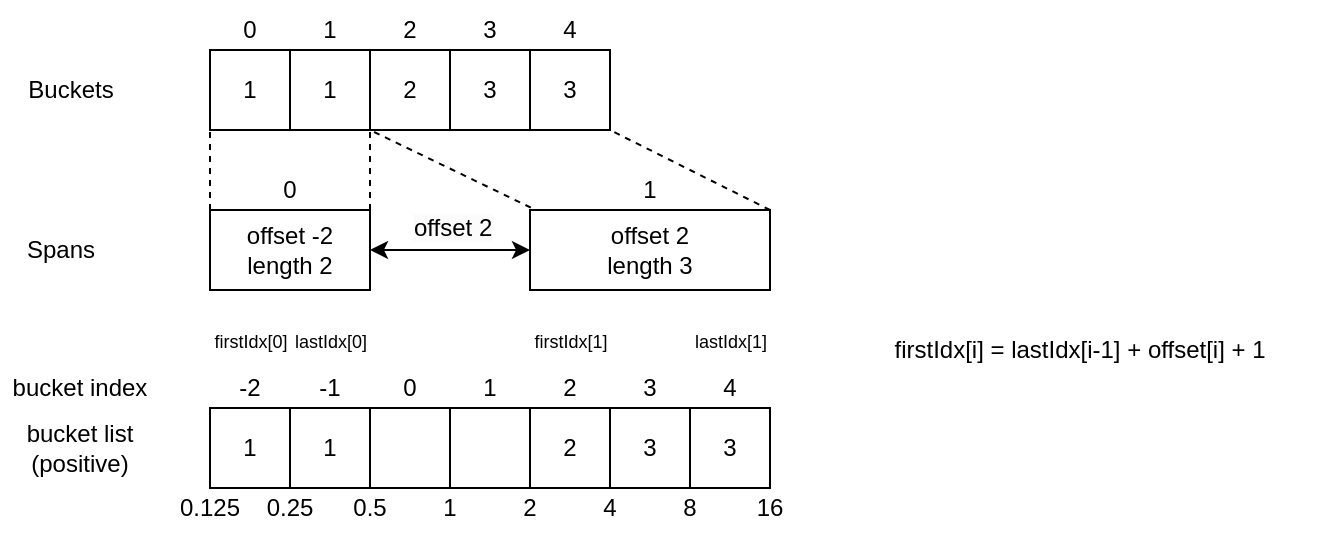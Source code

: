 <mxfile version="21.6.6" type="github">
  <diagram name="Page-1" id="rN8Mh5toaN8fy2-m7Dmg">
    <mxGraphModel dx="965" dy="560" grid="1" gridSize="10" guides="1" tooltips="1" connect="1" arrows="1" fold="1" page="1" pageScale="1" pageWidth="850" pageHeight="1100" math="0" shadow="0">
      <root>
        <mxCell id="0" />
        <mxCell id="1" parent="0" />
        <mxCell id="HB4dkxSX_027Ej9GxJxf-1" value="1" style="rounded=0;whiteSpace=wrap;html=1;" vertex="1" parent="1">
          <mxGeometry x="120" y="219" width="40" height="40" as="geometry" />
        </mxCell>
        <mxCell id="HB4dkxSX_027Ej9GxJxf-10" value="bucket list&lt;br&gt;(positive)" style="text;html=1;strokeColor=none;fillColor=none;align=center;verticalAlign=middle;whiteSpace=wrap;rounded=0;" vertex="1" parent="1">
          <mxGeometry x="20" y="224" width="70" height="30" as="geometry" />
        </mxCell>
        <mxCell id="HB4dkxSX_027Ej9GxJxf-13" value="0.125" style="text;html=1;strokeColor=none;fillColor=none;align=center;verticalAlign=middle;whiteSpace=wrap;rounded=0;" vertex="1" parent="1">
          <mxGeometry x="90" y="254" width="60" height="30" as="geometry" />
        </mxCell>
        <mxCell id="HB4dkxSX_027Ej9GxJxf-14" value="0.25" style="text;html=1;strokeColor=none;fillColor=none;align=center;verticalAlign=middle;whiteSpace=wrap;rounded=0;" vertex="1" parent="1">
          <mxGeometry x="130" y="254" width="60" height="30" as="geometry" />
        </mxCell>
        <mxCell id="HB4dkxSX_027Ej9GxJxf-15" value="1" style="rounded=0;whiteSpace=wrap;html=1;" vertex="1" parent="1">
          <mxGeometry x="160" y="219" width="40" height="40" as="geometry" />
        </mxCell>
        <mxCell id="HB4dkxSX_027Ej9GxJxf-16" value="0.5" style="text;html=1;strokeColor=none;fillColor=none;align=center;verticalAlign=middle;whiteSpace=wrap;rounded=0;" vertex="1" parent="1">
          <mxGeometry x="170" y="254" width="60" height="30" as="geometry" />
        </mxCell>
        <mxCell id="HB4dkxSX_027Ej9GxJxf-17" value="" style="rounded=0;whiteSpace=wrap;html=1;" vertex="1" parent="1">
          <mxGeometry x="200" y="219" width="40" height="40" as="geometry" />
        </mxCell>
        <mxCell id="HB4dkxSX_027Ej9GxJxf-18" value="1" style="text;html=1;strokeColor=none;fillColor=none;align=center;verticalAlign=middle;whiteSpace=wrap;rounded=0;" vertex="1" parent="1">
          <mxGeometry x="210" y="254" width="60" height="30" as="geometry" />
        </mxCell>
        <mxCell id="HB4dkxSX_027Ej9GxJxf-19" value="" style="rounded=0;whiteSpace=wrap;html=1;" vertex="1" parent="1">
          <mxGeometry x="240" y="219" width="40" height="40" as="geometry" />
        </mxCell>
        <mxCell id="HB4dkxSX_027Ej9GxJxf-20" value="2" style="text;html=1;strokeColor=none;fillColor=none;align=center;verticalAlign=middle;whiteSpace=wrap;rounded=0;" vertex="1" parent="1">
          <mxGeometry x="250" y="254" width="60" height="30" as="geometry" />
        </mxCell>
        <mxCell id="HB4dkxSX_027Ej9GxJxf-21" value="bucket index" style="text;html=1;strokeColor=none;fillColor=none;align=center;verticalAlign=middle;whiteSpace=wrap;rounded=0;" vertex="1" parent="1">
          <mxGeometry x="20" y="194" width="70" height="30" as="geometry" />
        </mxCell>
        <mxCell id="HB4dkxSX_027Ej9GxJxf-22" value="-2" style="text;html=1;strokeColor=none;fillColor=none;align=center;verticalAlign=middle;whiteSpace=wrap;rounded=0;" vertex="1" parent="1">
          <mxGeometry x="110" y="194" width="60" height="30" as="geometry" />
        </mxCell>
        <mxCell id="HB4dkxSX_027Ej9GxJxf-23" value="-1" style="text;html=1;strokeColor=none;fillColor=none;align=center;verticalAlign=middle;whiteSpace=wrap;rounded=0;" vertex="1" parent="1">
          <mxGeometry x="150" y="194" width="60" height="30" as="geometry" />
        </mxCell>
        <mxCell id="HB4dkxSX_027Ej9GxJxf-24" value="0" style="text;html=1;strokeColor=none;fillColor=none;align=center;verticalAlign=middle;whiteSpace=wrap;rounded=0;" vertex="1" parent="1">
          <mxGeometry x="190" y="194" width="60" height="30" as="geometry" />
        </mxCell>
        <mxCell id="HB4dkxSX_027Ej9GxJxf-25" value="1" style="text;html=1;strokeColor=none;fillColor=none;align=center;verticalAlign=middle;whiteSpace=wrap;rounded=0;" vertex="1" parent="1">
          <mxGeometry x="230" y="194" width="60" height="30" as="geometry" />
        </mxCell>
        <mxCell id="HB4dkxSX_027Ej9GxJxf-26" value="2" style="rounded=0;whiteSpace=wrap;html=1;" vertex="1" parent="1">
          <mxGeometry x="280" y="219" width="40" height="40" as="geometry" />
        </mxCell>
        <mxCell id="HB4dkxSX_027Ej9GxJxf-27" value="4" style="text;html=1;strokeColor=none;fillColor=none;align=center;verticalAlign=middle;whiteSpace=wrap;rounded=0;" vertex="1" parent="1">
          <mxGeometry x="290" y="254" width="60" height="30" as="geometry" />
        </mxCell>
        <mxCell id="HB4dkxSX_027Ej9GxJxf-28" value="2" style="text;html=1;strokeColor=none;fillColor=none;align=center;verticalAlign=middle;whiteSpace=wrap;rounded=0;" vertex="1" parent="1">
          <mxGeometry x="270" y="194" width="60" height="30" as="geometry" />
        </mxCell>
        <mxCell id="HB4dkxSX_027Ej9GxJxf-29" value="offset -2 length 2" style="rounded=0;whiteSpace=wrap;html=1;" vertex="1" parent="1">
          <mxGeometry x="120" y="120" width="80" height="40" as="geometry" />
        </mxCell>
        <mxCell id="HB4dkxSX_027Ej9GxJxf-30" value="Spans" style="text;html=1;align=center;verticalAlign=middle;resizable=0;points=[];autosize=1;strokeColor=none;fillColor=none;" vertex="1" parent="1">
          <mxGeometry x="15" y="125" width="60" height="30" as="geometry" />
        </mxCell>
        <mxCell id="HB4dkxSX_027Ej9GxJxf-31" value="1" style="rounded=0;whiteSpace=wrap;html=1;" vertex="1" parent="1">
          <mxGeometry x="120" y="40" width="40" height="40" as="geometry" />
        </mxCell>
        <mxCell id="HB4dkxSX_027Ej9GxJxf-32" value="1" style="rounded=0;whiteSpace=wrap;html=1;" vertex="1" parent="1">
          <mxGeometry x="160" y="40" width="40" height="40" as="geometry" />
        </mxCell>
        <mxCell id="HB4dkxSX_027Ej9GxJxf-33" value="Buckets" style="text;html=1;align=center;verticalAlign=middle;resizable=0;points=[];autosize=1;strokeColor=none;fillColor=none;" vertex="1" parent="1">
          <mxGeometry x="15" y="45" width="70" height="30" as="geometry" />
        </mxCell>
        <mxCell id="HB4dkxSX_027Ej9GxJxf-35" value="3" style="rounded=0;whiteSpace=wrap;html=1;" vertex="1" parent="1">
          <mxGeometry x="320" y="219" width="40" height="40" as="geometry" />
        </mxCell>
        <mxCell id="HB4dkxSX_027Ej9GxJxf-36" value="8" style="text;html=1;strokeColor=none;fillColor=none;align=center;verticalAlign=middle;whiteSpace=wrap;rounded=0;" vertex="1" parent="1">
          <mxGeometry x="330" y="254" width="60" height="30" as="geometry" />
        </mxCell>
        <mxCell id="HB4dkxSX_027Ej9GxJxf-37" value="3" style="text;html=1;strokeColor=none;fillColor=none;align=center;verticalAlign=middle;whiteSpace=wrap;rounded=0;" vertex="1" parent="1">
          <mxGeometry x="310" y="194" width="60" height="30" as="geometry" />
        </mxCell>
        <mxCell id="HB4dkxSX_027Ej9GxJxf-38" value="offset 2&lt;br&gt;length 3" style="rounded=0;whiteSpace=wrap;html=1;" vertex="1" parent="1">
          <mxGeometry x="280" y="120" width="120" height="40" as="geometry" />
        </mxCell>
        <mxCell id="HB4dkxSX_027Ej9GxJxf-39" value="2" style="rounded=0;whiteSpace=wrap;html=1;" vertex="1" parent="1">
          <mxGeometry x="200" y="40" width="40" height="40" as="geometry" />
        </mxCell>
        <mxCell id="HB4dkxSX_027Ej9GxJxf-40" value="3" style="rounded=0;whiteSpace=wrap;html=1;" vertex="1" parent="1">
          <mxGeometry x="240" y="40" width="40" height="40" as="geometry" />
        </mxCell>
        <mxCell id="HB4dkxSX_027Ej9GxJxf-44" value="" style="endArrow=classic;startArrow=classic;html=1;rounded=0;entryX=0;entryY=0.5;entryDx=0;entryDy=0;exitX=1;exitY=0.5;exitDx=0;exitDy=0;" edge="1" parent="1" source="HB4dkxSX_027Ej9GxJxf-29" target="HB4dkxSX_027Ej9GxJxf-38">
          <mxGeometry width="50" height="50" relative="1" as="geometry">
            <mxPoint x="200" y="150" as="sourcePoint" />
            <mxPoint x="250" y="100" as="targetPoint" />
          </mxGeometry>
        </mxCell>
        <mxCell id="HB4dkxSX_027Ej9GxJxf-45" value="&lt;span style=&quot;color: rgb(0, 0, 0); font-family: Helvetica; font-size: 12px; font-style: normal; font-variant-ligatures: normal; font-variant-caps: normal; font-weight: 400; letter-spacing: normal; orphans: 2; text-align: center; text-indent: 0px; text-transform: none; widows: 2; word-spacing: 0px; -webkit-text-stroke-width: 0px; background-color: rgb(251, 251, 251); text-decoration-thickness: initial; text-decoration-style: initial; text-decoration-color: initial; float: none; display: inline !important;&quot;&gt;offset 2&lt;/span&gt;" style="text;whiteSpace=wrap;html=1;" vertex="1" parent="1">
          <mxGeometry x="220" y="115" width="60" height="40" as="geometry" />
        </mxCell>
        <mxCell id="HB4dkxSX_027Ej9GxJxf-46" value="3" style="rounded=0;whiteSpace=wrap;html=1;" vertex="1" parent="1">
          <mxGeometry x="360" y="219" width="40" height="40" as="geometry" />
        </mxCell>
        <mxCell id="HB4dkxSX_027Ej9GxJxf-47" value="4" style="text;html=1;strokeColor=none;fillColor=none;align=center;verticalAlign=middle;whiteSpace=wrap;rounded=0;" vertex="1" parent="1">
          <mxGeometry x="350" y="194" width="60" height="30" as="geometry" />
        </mxCell>
        <mxCell id="HB4dkxSX_027Ej9GxJxf-48" value="16" style="text;html=1;strokeColor=none;fillColor=none;align=center;verticalAlign=middle;whiteSpace=wrap;rounded=0;" vertex="1" parent="1">
          <mxGeometry x="370" y="254" width="60" height="30" as="geometry" />
        </mxCell>
        <mxCell id="HB4dkxSX_027Ej9GxJxf-49" value="0" style="text;html=1;strokeColor=none;fillColor=none;align=center;verticalAlign=middle;whiteSpace=wrap;rounded=0;" vertex="1" parent="1">
          <mxGeometry x="130" y="95" width="60" height="30" as="geometry" />
        </mxCell>
        <mxCell id="HB4dkxSX_027Ej9GxJxf-50" value="1" style="text;html=1;strokeColor=none;fillColor=none;align=center;verticalAlign=middle;whiteSpace=wrap;rounded=0;" vertex="1" parent="1">
          <mxGeometry x="310" y="95" width="60" height="30" as="geometry" />
        </mxCell>
        <mxCell id="HB4dkxSX_027Ej9GxJxf-51" value="3" style="rounded=0;whiteSpace=wrap;html=1;" vertex="1" parent="1">
          <mxGeometry x="280" y="40" width="40" height="40" as="geometry" />
        </mxCell>
        <mxCell id="HB4dkxSX_027Ej9GxJxf-52" value="0" style="text;html=1;strokeColor=none;fillColor=none;align=center;verticalAlign=middle;whiteSpace=wrap;rounded=0;" vertex="1" parent="1">
          <mxGeometry x="110" y="15" width="60" height="30" as="geometry" />
        </mxCell>
        <mxCell id="HB4dkxSX_027Ej9GxJxf-53" value="1" style="text;html=1;strokeColor=none;fillColor=none;align=center;verticalAlign=middle;whiteSpace=wrap;rounded=0;" vertex="1" parent="1">
          <mxGeometry x="150" y="15" width="60" height="30" as="geometry" />
        </mxCell>
        <mxCell id="HB4dkxSX_027Ej9GxJxf-54" value="2" style="text;html=1;strokeColor=none;fillColor=none;align=center;verticalAlign=middle;whiteSpace=wrap;rounded=0;" vertex="1" parent="1">
          <mxGeometry x="190" y="15" width="60" height="30" as="geometry" />
        </mxCell>
        <mxCell id="HB4dkxSX_027Ej9GxJxf-55" value="3" style="text;html=1;strokeColor=none;fillColor=none;align=center;verticalAlign=middle;whiteSpace=wrap;rounded=0;" vertex="1" parent="1">
          <mxGeometry x="230" y="15" width="60" height="30" as="geometry" />
        </mxCell>
        <mxCell id="HB4dkxSX_027Ej9GxJxf-56" value="4" style="text;html=1;strokeColor=none;fillColor=none;align=center;verticalAlign=middle;whiteSpace=wrap;rounded=0;" vertex="1" parent="1">
          <mxGeometry x="270" y="15" width="60" height="30" as="geometry" />
        </mxCell>
        <mxCell id="HB4dkxSX_027Ej9GxJxf-57" value="" style="endArrow=none;dashed=1;html=1;rounded=0;entryX=0;entryY=1;entryDx=0;entryDy=0;exitX=0;exitY=0;exitDx=0;exitDy=0;" edge="1" parent="1" source="HB4dkxSX_027Ej9GxJxf-29" target="HB4dkxSX_027Ej9GxJxf-31">
          <mxGeometry width="50" height="50" relative="1" as="geometry">
            <mxPoint x="350" y="210" as="sourcePoint" />
            <mxPoint x="400" y="160" as="targetPoint" />
          </mxGeometry>
        </mxCell>
        <mxCell id="HB4dkxSX_027Ej9GxJxf-58" value="" style="endArrow=none;dashed=1;html=1;rounded=0;entryX=1;entryY=1;entryDx=0;entryDy=0;exitX=1;exitY=0;exitDx=0;exitDy=0;" edge="1" parent="1" source="HB4dkxSX_027Ej9GxJxf-29" target="HB4dkxSX_027Ej9GxJxf-32">
          <mxGeometry width="50" height="50" relative="1" as="geometry">
            <mxPoint x="130" y="130" as="sourcePoint" />
            <mxPoint x="130" y="90" as="targetPoint" />
            <Array as="points" />
          </mxGeometry>
        </mxCell>
        <mxCell id="HB4dkxSX_027Ej9GxJxf-59" value="" style="endArrow=none;dashed=1;html=1;rounded=0;entryX=0;entryY=1;entryDx=0;entryDy=0;exitX=1.007;exitY=0.095;exitDx=0;exitDy=0;exitPerimeter=0;" edge="1" parent="1" source="HB4dkxSX_027Ej9GxJxf-45" target="HB4dkxSX_027Ej9GxJxf-39">
          <mxGeometry width="50" height="50" relative="1" as="geometry">
            <mxPoint x="210" y="130" as="sourcePoint" />
            <mxPoint x="210" y="90" as="targetPoint" />
            <Array as="points" />
          </mxGeometry>
        </mxCell>
        <mxCell id="HB4dkxSX_027Ej9GxJxf-60" value="" style="endArrow=none;dashed=1;html=1;rounded=0;entryX=1;entryY=1;entryDx=0;entryDy=0;exitX=1;exitY=0;exitDx=0;exitDy=0;" edge="1" parent="1" source="HB4dkxSX_027Ej9GxJxf-38" target="HB4dkxSX_027Ej9GxJxf-51">
          <mxGeometry width="50" height="50" relative="1" as="geometry">
            <mxPoint x="290" y="129" as="sourcePoint" />
            <mxPoint x="210" y="90" as="targetPoint" />
            <Array as="points" />
          </mxGeometry>
        </mxCell>
        <mxCell id="HB4dkxSX_027Ej9GxJxf-62" value="firstIdx[i] = lastIdx[i-1] + offset[i] + 1" style="text;html=1;strokeColor=none;fillColor=none;align=center;verticalAlign=middle;whiteSpace=wrap;rounded=0;" vertex="1" parent="1">
          <mxGeometry x="430" y="175" width="250" height="30" as="geometry" />
        </mxCell>
        <mxCell id="HB4dkxSX_027Ej9GxJxf-63" value="&lt;font style=&quot;font-size: 9px;&quot;&gt;firstIdx[0]&lt;/font&gt;" style="text;html=1;align=center;verticalAlign=middle;resizable=0;points=[];autosize=1;strokeColor=none;fillColor=none;" vertex="1" parent="1">
          <mxGeometry x="110" y="170" width="60" height="30" as="geometry" />
        </mxCell>
        <mxCell id="HB4dkxSX_027Ej9GxJxf-64" value="&lt;font style=&quot;font-size: 9px;&quot;&gt;lastIdx[0]&lt;/font&gt;" style="text;html=1;align=center;verticalAlign=middle;resizable=0;points=[];autosize=1;strokeColor=none;fillColor=none;" vertex="1" parent="1">
          <mxGeometry x="150" y="170" width="60" height="30" as="geometry" />
        </mxCell>
        <mxCell id="HB4dkxSX_027Ej9GxJxf-67" value="&lt;font style=&quot;font-size: 9px;&quot;&gt;firstIdx[1]&lt;/font&gt;" style="text;html=1;align=center;verticalAlign=middle;resizable=0;points=[];autosize=1;strokeColor=none;fillColor=none;" vertex="1" parent="1">
          <mxGeometry x="270" y="170" width="60" height="30" as="geometry" />
        </mxCell>
        <mxCell id="HB4dkxSX_027Ej9GxJxf-68" value="&lt;font style=&quot;font-size: 9px;&quot;&gt;lastIdx[1]&lt;/font&gt;" style="text;html=1;align=center;verticalAlign=middle;resizable=0;points=[];autosize=1;strokeColor=none;fillColor=none;" vertex="1" parent="1">
          <mxGeometry x="350" y="170" width="60" height="30" as="geometry" />
        </mxCell>
      </root>
    </mxGraphModel>
  </diagram>
</mxfile>
